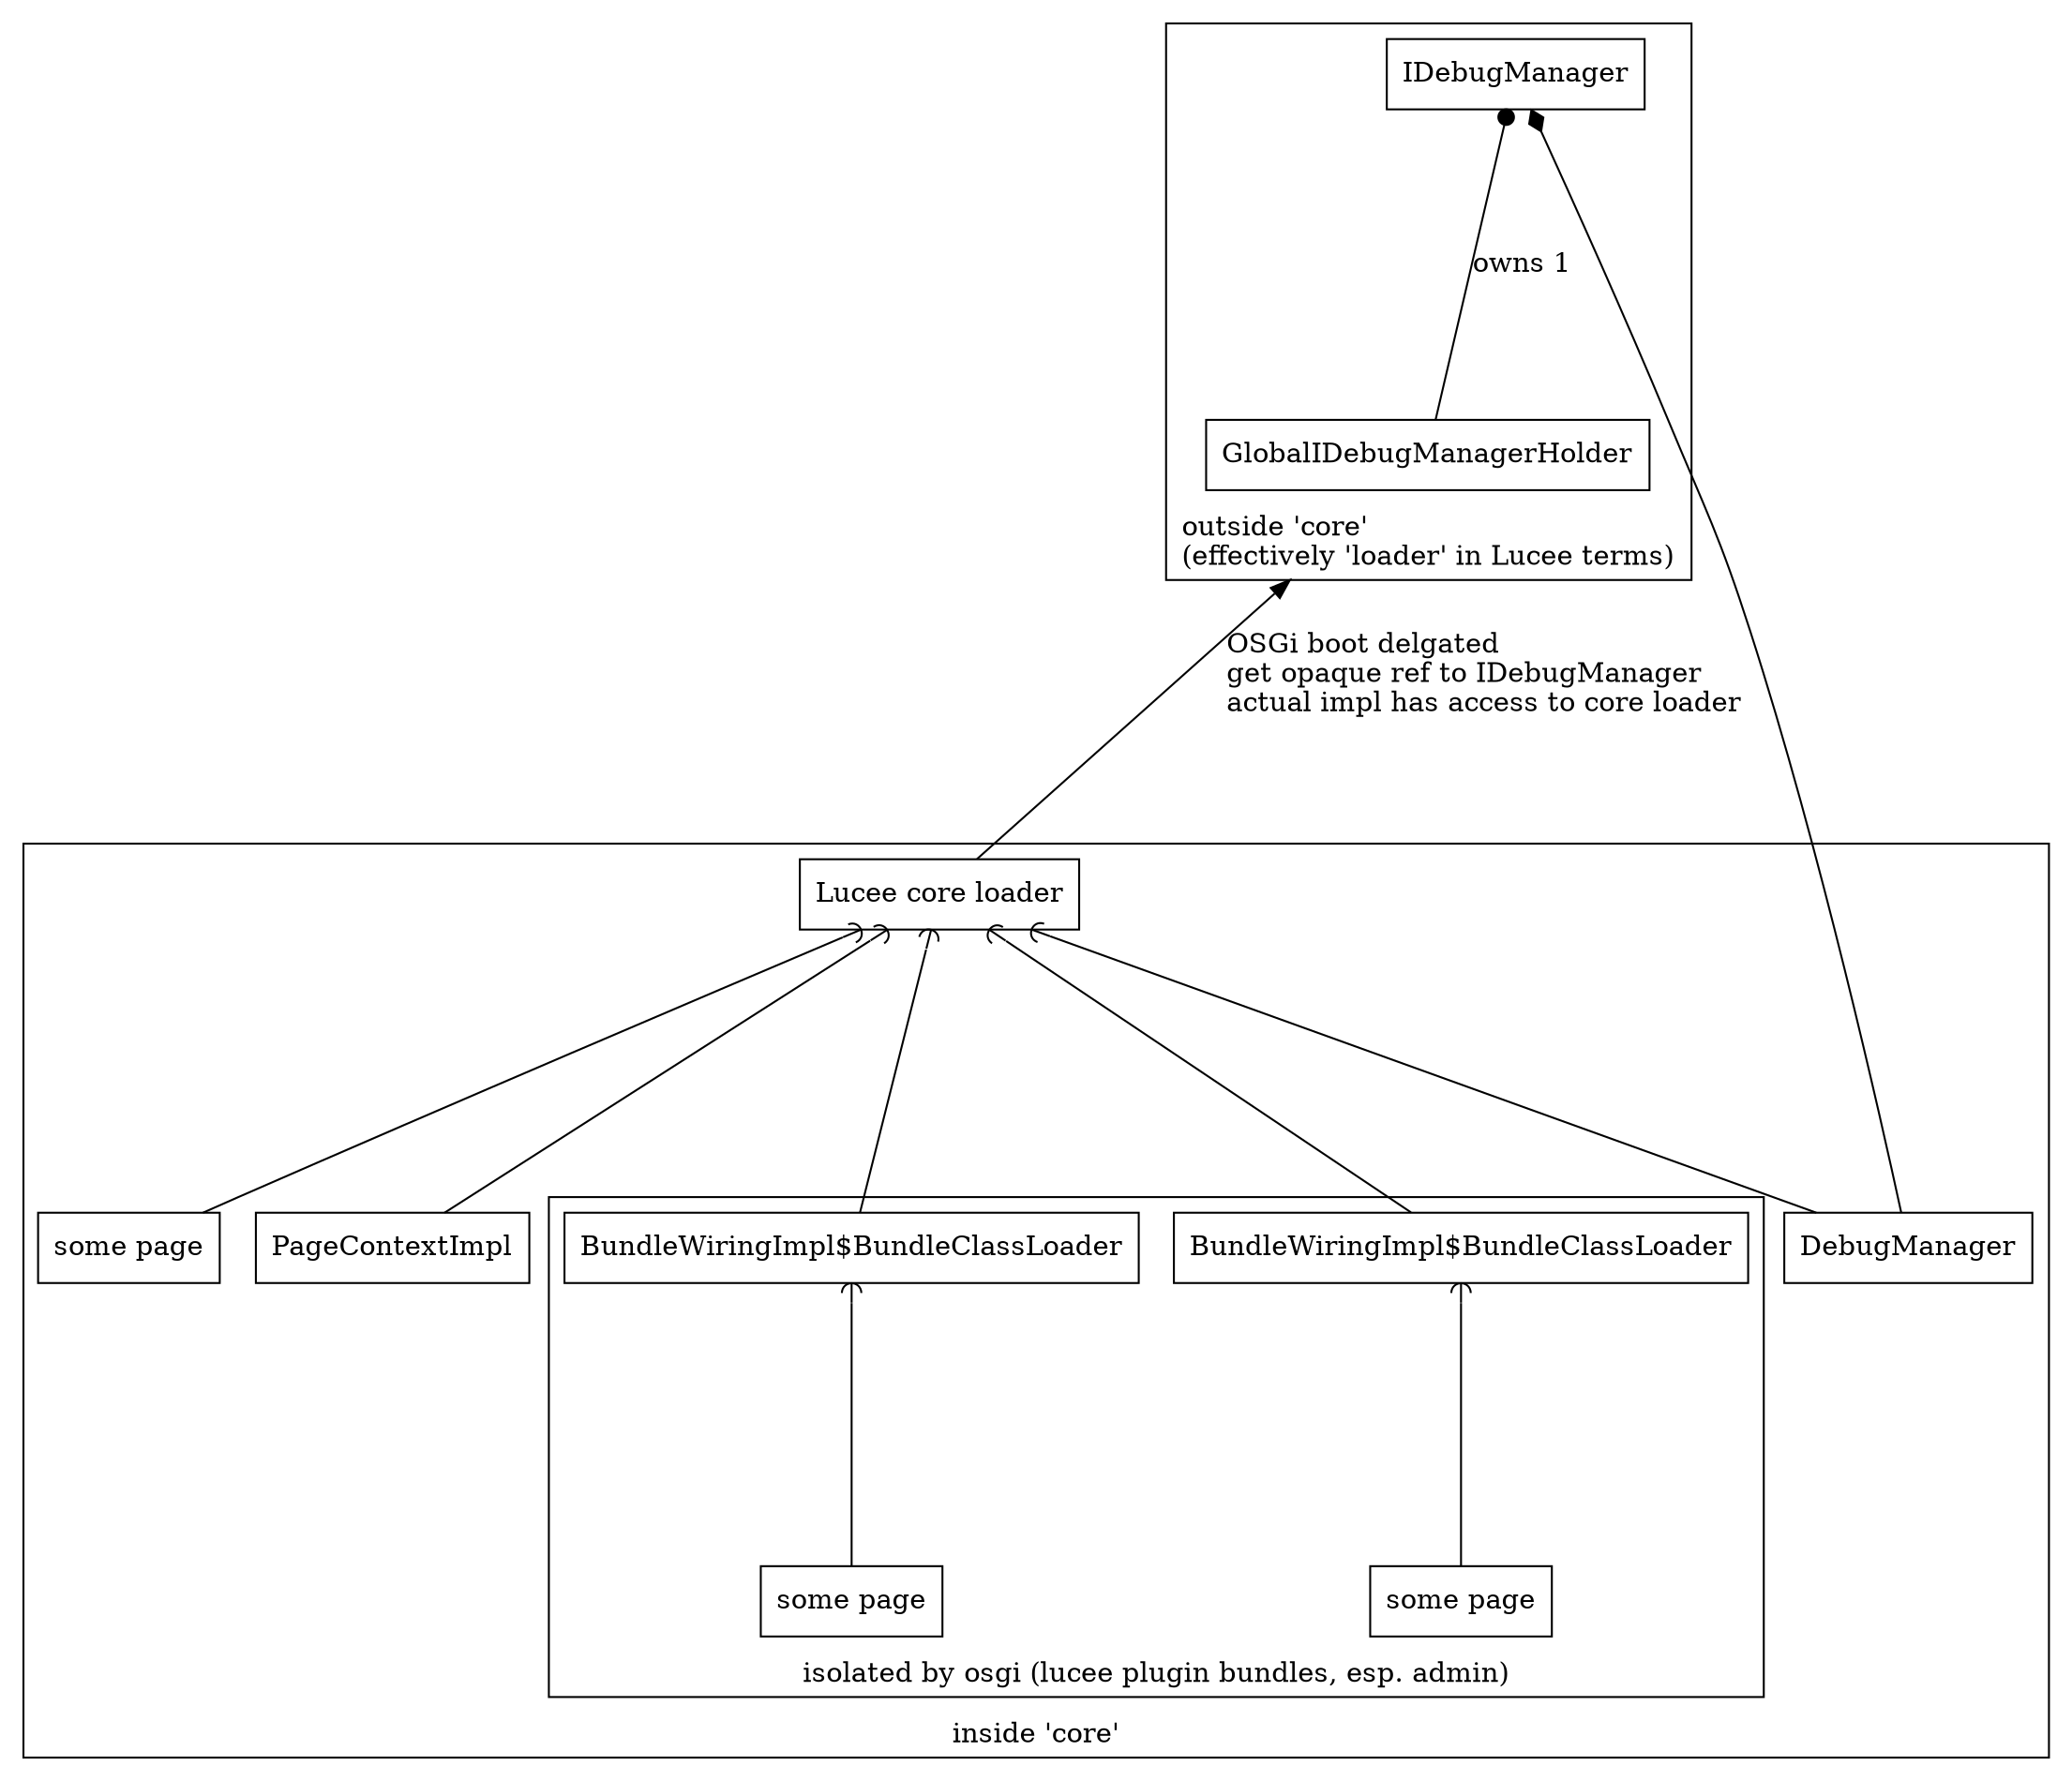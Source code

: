 digraph {
    rankdir=BT
    node[shape=rect]
    compound=true
    ranksep=2

    subgraph cluster_outside_core {
        label="outside 'core'\l(effectively 'loader' in Lucee terms)"
        IDebugManager
        GlobalIDebugManagerHolder
    }

    subgraph cluster_inside_core {
        label="inside 'core'"
        PageContextImpl
        DebugManager
        luceeCoreLoader [label="Lucee core loader"]
        some_page [label="some page"]
        some_page -> luceeCoreLoader [arrowhead=curve]
        subgraph cluster_leel {
            label="isolated by osgi (lucee plugin bundles, esp. admin)"
            someOtherOsgiLoader_A [label="BundleWiringImpl$BundleClassLoader"]
            some_page_A [label="some page"]
            some_page_A -> someOtherOsgiLoader_A [arrowhead=curve]
            someOtherOsgiLoader_B [label="BundleWiringImpl$BundleClassLoader"]
            some_page_B [label="some page"]
            some_page_B -> someOtherOsgiLoader_B [arrowhead=curve]
        }
    }

    GlobalIDebugManagerHolder -> IDebugManager [arrowhead=dot label="owns 1"]

    DebugManager -> IDebugManager [arrowhead=diamond]
    DebugManager -> luceeCoreLoader [arrowhead=curve]
    PageContextImpl -> luceeCoreLoader [arrowhead=curve]
    someOtherOsgiLoader_A -> luceeCoreLoader  [arrowhead=curve]
    someOtherOsgiLoader_B -> luceeCoreLoader  [arrowhead=curve]

    luceeCoreLoader -> GlobalIDebugManagerHolder [lhead=cluster_outside_core label="OSGi boot delgated\lget opaque ref to IDebugManager\lactual impl has access to core loader"]
}